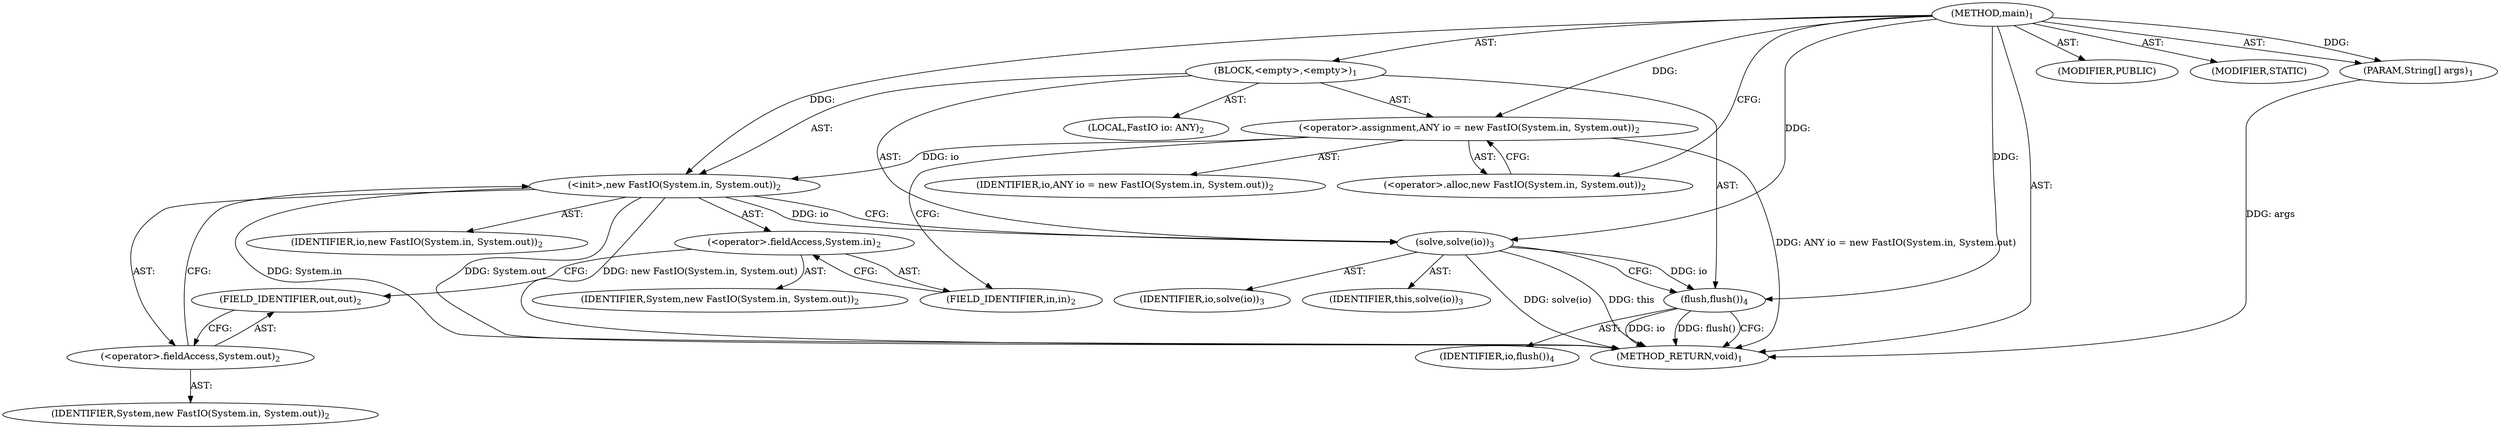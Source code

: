 digraph "main" {  
"19" [label = <(METHOD,main)<SUB>1</SUB>> ]
"20" [label = <(PARAM,String[] args)<SUB>1</SUB>> ]
"21" [label = <(BLOCK,&lt;empty&gt;,&lt;empty&gt;)<SUB>1</SUB>> ]
"4" [label = <(LOCAL,FastIO io: ANY)<SUB>2</SUB>> ]
"22" [label = <(&lt;operator&gt;.assignment,ANY io = new FastIO(System.in, System.out))<SUB>2</SUB>> ]
"23" [label = <(IDENTIFIER,io,ANY io = new FastIO(System.in, System.out))<SUB>2</SUB>> ]
"24" [label = <(&lt;operator&gt;.alloc,new FastIO(System.in, System.out))<SUB>2</SUB>> ]
"25" [label = <(&lt;init&gt;,new FastIO(System.in, System.out))<SUB>2</SUB>> ]
"3" [label = <(IDENTIFIER,io,new FastIO(System.in, System.out))<SUB>2</SUB>> ]
"26" [label = <(&lt;operator&gt;.fieldAccess,System.in)<SUB>2</SUB>> ]
"27" [label = <(IDENTIFIER,System,new FastIO(System.in, System.out))<SUB>2</SUB>> ]
"28" [label = <(FIELD_IDENTIFIER,in,in)<SUB>2</SUB>> ]
"29" [label = <(&lt;operator&gt;.fieldAccess,System.out)<SUB>2</SUB>> ]
"30" [label = <(IDENTIFIER,System,new FastIO(System.in, System.out))<SUB>2</SUB>> ]
"31" [label = <(FIELD_IDENTIFIER,out,out)<SUB>2</SUB>> ]
"32" [label = <(solve,solve(io))<SUB>3</SUB>> ]
"33" [label = <(IDENTIFIER,this,solve(io))<SUB>3</SUB>> ]
"34" [label = <(IDENTIFIER,io,solve(io))<SUB>3</SUB>> ]
"35" [label = <(flush,flush())<SUB>4</SUB>> ]
"36" [label = <(IDENTIFIER,io,flush())<SUB>4</SUB>> ]
"37" [label = <(MODIFIER,PUBLIC)> ]
"38" [label = <(MODIFIER,STATIC)> ]
"39" [label = <(METHOD_RETURN,void)<SUB>1</SUB>> ]
  "19" -> "20"  [ label = "AST: "] 
  "19" -> "21"  [ label = "AST: "] 
  "19" -> "37"  [ label = "AST: "] 
  "19" -> "38"  [ label = "AST: "] 
  "19" -> "39"  [ label = "AST: "] 
  "21" -> "4"  [ label = "AST: "] 
  "21" -> "22"  [ label = "AST: "] 
  "21" -> "25"  [ label = "AST: "] 
  "21" -> "32"  [ label = "AST: "] 
  "21" -> "35"  [ label = "AST: "] 
  "22" -> "23"  [ label = "AST: "] 
  "22" -> "24"  [ label = "AST: "] 
  "25" -> "3"  [ label = "AST: "] 
  "25" -> "26"  [ label = "AST: "] 
  "25" -> "29"  [ label = "AST: "] 
  "26" -> "27"  [ label = "AST: "] 
  "26" -> "28"  [ label = "AST: "] 
  "29" -> "30"  [ label = "AST: "] 
  "29" -> "31"  [ label = "AST: "] 
  "32" -> "33"  [ label = "AST: "] 
  "32" -> "34"  [ label = "AST: "] 
  "35" -> "36"  [ label = "AST: "] 
  "22" -> "28"  [ label = "CFG: "] 
  "25" -> "32"  [ label = "CFG: "] 
  "32" -> "35"  [ label = "CFG: "] 
  "35" -> "39"  [ label = "CFG: "] 
  "24" -> "22"  [ label = "CFG: "] 
  "26" -> "31"  [ label = "CFG: "] 
  "29" -> "25"  [ label = "CFG: "] 
  "28" -> "26"  [ label = "CFG: "] 
  "31" -> "29"  [ label = "CFG: "] 
  "19" -> "24"  [ label = "CFG: "] 
  "20" -> "39"  [ label = "DDG: args"] 
  "22" -> "39"  [ label = "DDG: ANY io = new FastIO(System.in, System.out)"] 
  "25" -> "39"  [ label = "DDG: System.in"] 
  "25" -> "39"  [ label = "DDG: System.out"] 
  "25" -> "39"  [ label = "DDG: new FastIO(System.in, System.out)"] 
  "32" -> "39"  [ label = "DDG: solve(io)"] 
  "35" -> "39"  [ label = "DDG: io"] 
  "35" -> "39"  [ label = "DDG: flush()"] 
  "32" -> "39"  [ label = "DDG: this"] 
  "19" -> "20"  [ label = "DDG: "] 
  "19" -> "22"  [ label = "DDG: "] 
  "22" -> "25"  [ label = "DDG: io"] 
  "19" -> "25"  [ label = "DDG: "] 
  "19" -> "32"  [ label = "DDG: "] 
  "25" -> "32"  [ label = "DDG: io"] 
  "32" -> "35"  [ label = "DDG: io"] 
  "19" -> "35"  [ label = "DDG: "] 
}
